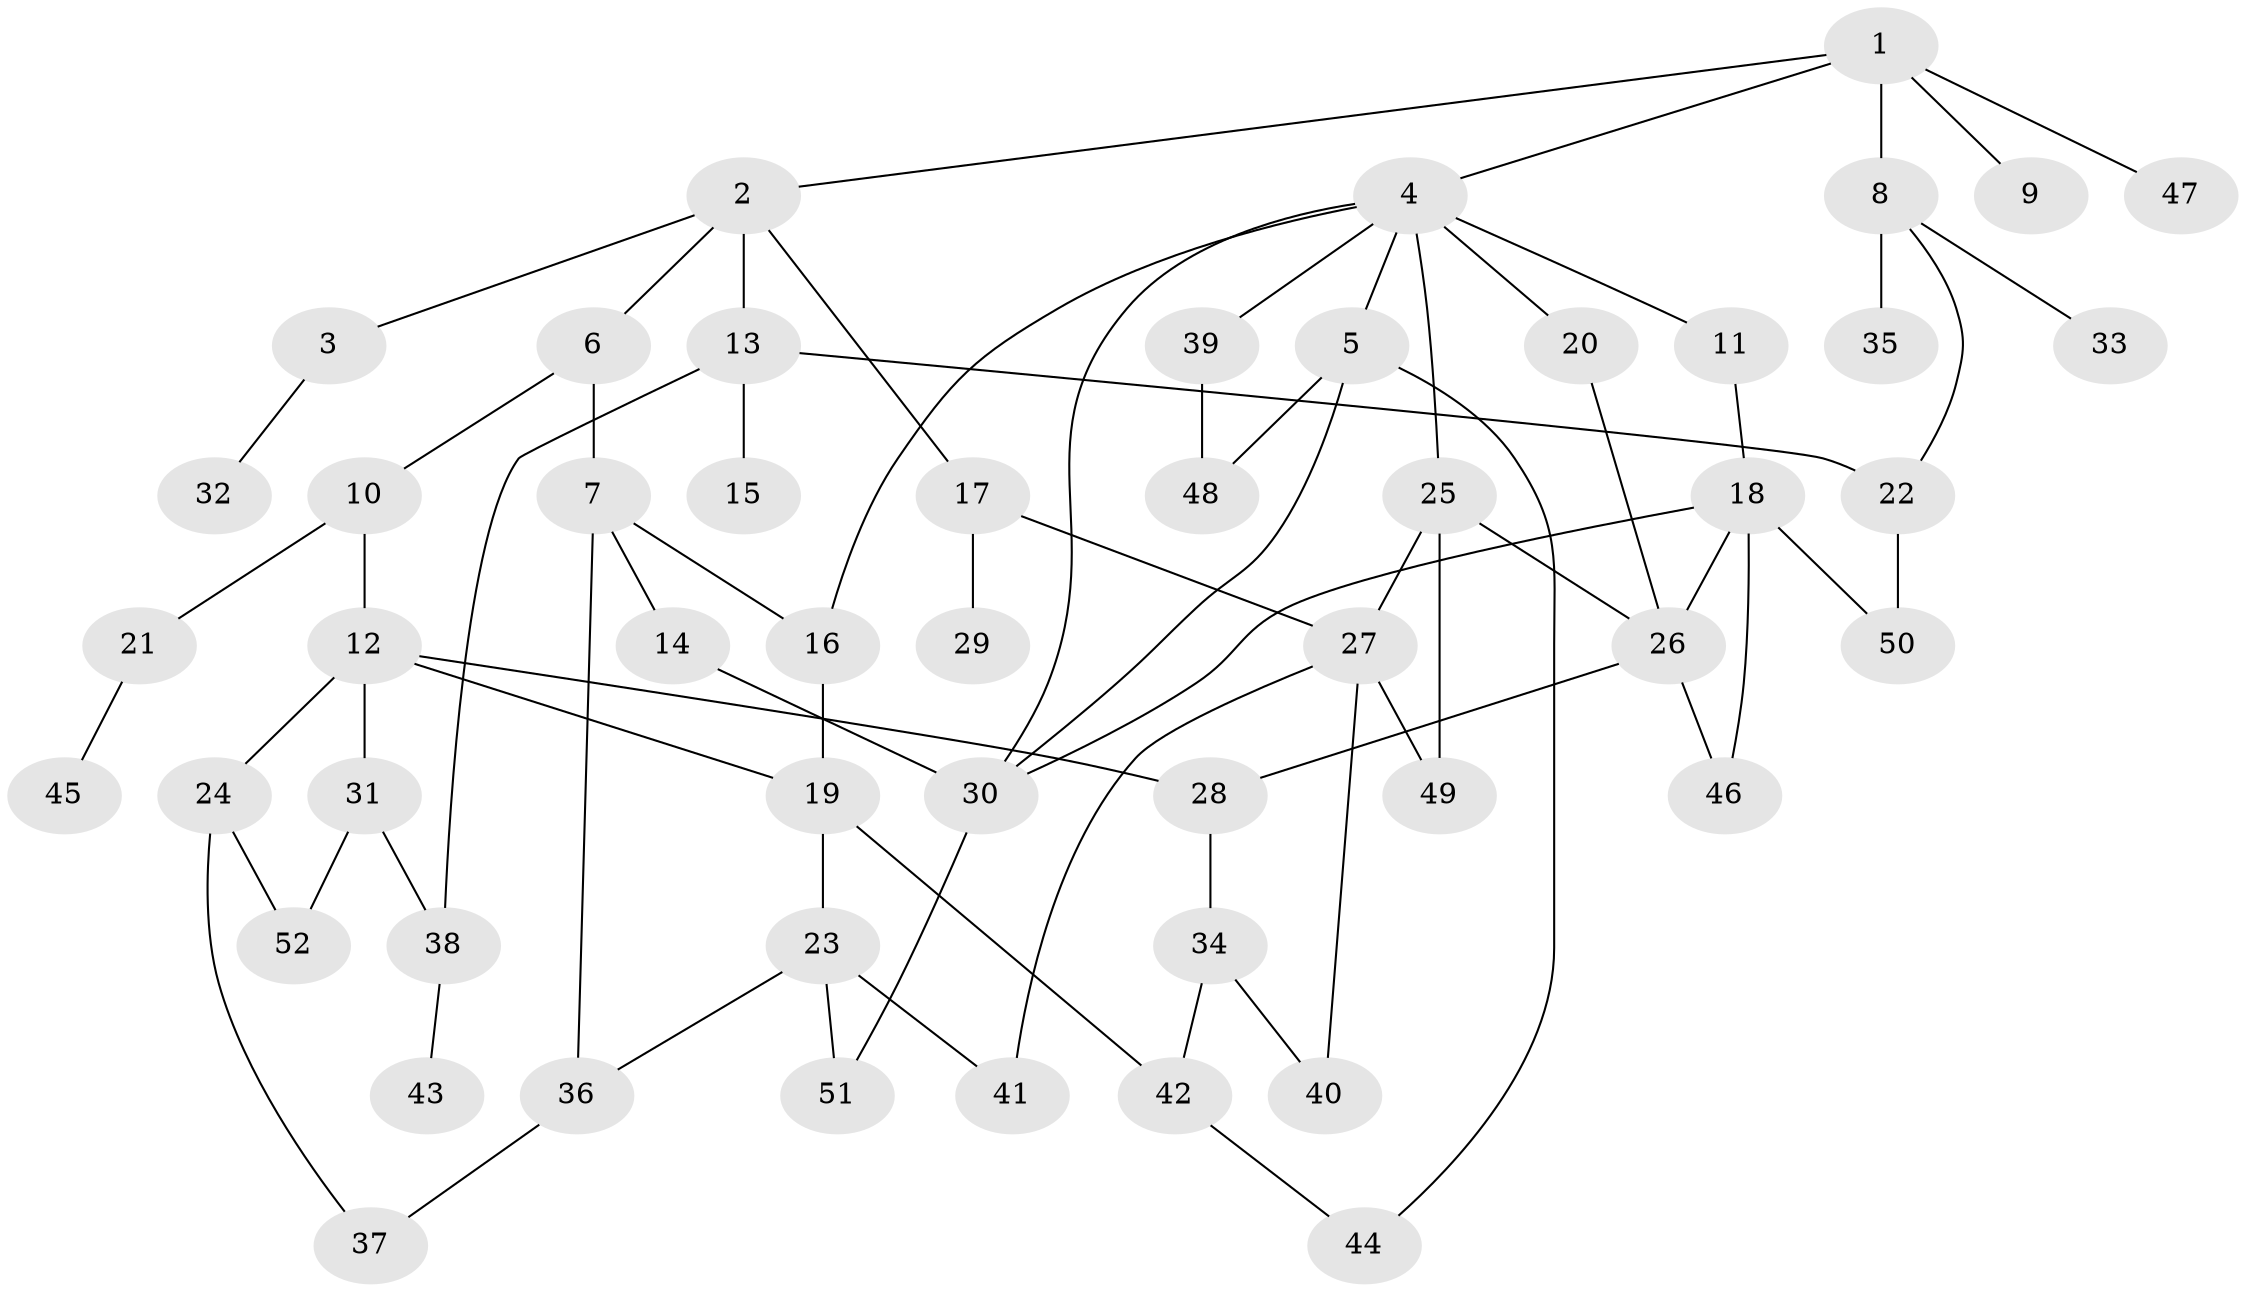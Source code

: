 // Generated by graph-tools (version 1.1) at 2025/10/02/27/25 16:10:52]
// undirected, 52 vertices, 74 edges
graph export_dot {
graph [start="1"]
  node [color=gray90,style=filled];
  1;
  2;
  3;
  4;
  5;
  6;
  7;
  8;
  9;
  10;
  11;
  12;
  13;
  14;
  15;
  16;
  17;
  18;
  19;
  20;
  21;
  22;
  23;
  24;
  25;
  26;
  27;
  28;
  29;
  30;
  31;
  32;
  33;
  34;
  35;
  36;
  37;
  38;
  39;
  40;
  41;
  42;
  43;
  44;
  45;
  46;
  47;
  48;
  49;
  50;
  51;
  52;
  1 -- 2;
  1 -- 4;
  1 -- 8;
  1 -- 9;
  1 -- 47;
  2 -- 3;
  2 -- 6;
  2 -- 13;
  2 -- 17;
  3 -- 32;
  4 -- 5;
  4 -- 11;
  4 -- 16;
  4 -- 20;
  4 -- 25;
  4 -- 39;
  4 -- 30;
  5 -- 44;
  5 -- 30;
  5 -- 48;
  6 -- 7;
  6 -- 10;
  7 -- 14;
  7 -- 36;
  7 -- 16;
  8 -- 33;
  8 -- 35;
  8 -- 22;
  10 -- 12;
  10 -- 21;
  11 -- 18;
  12 -- 24;
  12 -- 28;
  12 -- 31;
  12 -- 19;
  13 -- 15;
  13 -- 22;
  13 -- 38;
  14 -- 30;
  16 -- 19;
  17 -- 27;
  17 -- 29;
  18 -- 30;
  18 -- 50;
  18 -- 26;
  18 -- 46;
  19 -- 23;
  19 -- 42;
  20 -- 26;
  21 -- 45;
  22 -- 50;
  23 -- 51;
  23 -- 36;
  23 -- 41;
  24 -- 37;
  24 -- 52;
  25 -- 49;
  25 -- 27;
  25 -- 26;
  26 -- 46;
  26 -- 28;
  27 -- 40;
  27 -- 41;
  27 -- 49;
  28 -- 34;
  30 -- 51;
  31 -- 38;
  31 -- 52;
  34 -- 42;
  34 -- 40;
  36 -- 37;
  38 -- 43;
  39 -- 48;
  42 -- 44;
}
